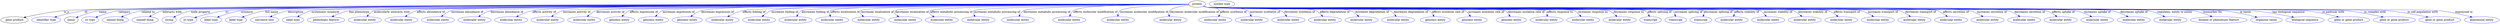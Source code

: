 digraph {
	graph [bb="0,0,10519,122"];
	node [label="\N"];
	protein	 [height=0.5,
		label=protein,
		pos="5073,104",
		width=0.97656];
	"gene product"	 [height=0.5,
		pos="56.025,18",
		width=1.5563];
	protein -> "gene product"	 [label=is_a,
		lp="287.3,61",
		pos="e,97.194,30.451 5037.8,103.94 4615.3,103.14 526.8,94.716 275.47,68 216.9,61.773 151.21,45.54 107.1,33.246"];
	id	 [color=blue,
		height=0.5,
		label="identifier type",
		pos="189.03,18",
		width=1.652];
	protein -> id	 [color=blue,
		label=id,
		lp="372.47,61",
		pos="e,227.08,31.948 5037.8,103.86 4613.2,102.19 488.91,85.477 366.14,68 321.32,61.621 271.86,46.988 236.63,35.191",
		style=solid];
	name	 [height=0.5,
		pos="296.03,18",
		width=0.81271];
	protein -> name	 [color=blue,
		label=name,
		lp="445.18,61",
		pos="e,318.94,29.662 5037.6,103.88 4615.2,102.47 550.29,88.306 429.71,68 393.58,61.916 354.6,46.183 328.1,33.975",
		style=solid];
	category	 [color=blue,
		height=0.5,
		label="iri type",
		pos="379.03,18",
		width=0.9834];
	protein -> category	 [color=blue,
		label=category,
		lp="537.12,61",
		pos="e,404.39,30.673 5037.6,103.89 4619.3,102.51 631.02,88.909 512.83,68 477.82,61.805 440.05,46.864 413.59,34.917",
		style=solid];
	"related to"	 [color=blue,
		height=0.5,
		label="named thing",
		pos="486.03,18",
		width=1.5019];
	protein -> "related to"	 [color=blue,
		label="related to",
		lp="636.26,61",
		pos="e,515.01,33.378 5037.7,103.9 4624.8,102.71 724.72,90.906 609.55,68 579.7,62.063 547.92,49.027 524.06,37.754",
		style=solid];
	"interacts with"	 [color=blue,
		height=0.5,
		label="named thing",
		pos="612.03,18",
		width=1.5019];
	protein -> "interacts with"	 [color=blue,
		label="interacts with",
		lp="736.93,61",
		pos="e,633.28,34.564 5037.8,103.96 4629.6,103.5 809.17,98.344 698.21,68 677.94,62.456 657.5,50.911 641.61,40.311",
		style=solid];
	"node property"	 [color=blue,
		height=0.5,
		label=string,
		pos="714.03,18",
		width=0.8403];
	protein -> "node property"	 [color=blue,
		label="node property",
		lp="855.1,61",
		pos="e,734.44,31.454 5037.8,103.92 4635.9,103 924.73,93.759 815.88,68 789.9,61.851 762.88,48.198 743.2,36.71",
		style=solid];
	iri	 [color=blue,
		height=0.5,
		label="iri type",
		pos="798.03,18",
		width=0.9834];
	protein -> iri	 [color=blue,
		label=iri,
		lp="973.25,61",
		pos="e,825.27,29.821 5037.7,103.94 4648.8,103.21 1180.1,95.94 966.58,68 909.91,60.584 896.28,53.974 842.03,36 839.63,35.205 837.17,34.343 \
834.71,33.441",
		style=solid];
	synonym	 [color=blue,
		height=0.5,
		label="label type",
		pos="896.03,18",
		width=1.2425];
	protein -> synonym	 [color=blue,
		label=synonym,
		lp="1058.7,61",
		pos="e,924.8,31.819 5037.8,103.85 4647.4,102.21 1137,86.957 1032.7,68 998.26,61.742 961.09,47.622 934.21,35.977",
		style=solid];
	"full name"	 [color=blue,
		height=0.5,
		label="label type",
		pos="1003,18",
		width=1.2425];
	protein -> "full name"	 [color=blue,
		label="full name",
		lp="1162.7,61",
		pos="e,1031.4,32.052 5037.8,103.85 4652.9,102.19 1237.2,86.953 1135.8,68 1102.5,61.777 1066.6,47.798 1040.6,36.199",
		style=solid];
	description	 [color=blue,
		height=0.5,
		label="narrative text",
		pos="1123,18",
		width=1.5834];
	protein -> description	 [color=blue,
		label=description,
		lp="1265.1,61",
		pos="e,1150.1,34.093 5037.8,103.87 4658.1,102.47 1332,89.616 1233.8,68 1207.6,62.231 1180.1,49.853 1159,38.858",
		style=solid];
	"systematic synonym"	 [color=blue,
		height=0.5,
		label="label type",
		pos="1243,18",
		width=1.2425];
	protein -> "systematic synonym"	 [color=blue,
		label="systematic synonym",
		lp="1391,61",
		pos="e,1264.6,34.068 5037.9,103.9 4663.7,102.85 1427.7,92.994 1333.1,68 1311.8,62.374 1290.1,50.585 1273.4,39.867",
		style=solid];
	"has phenotype"	 [color=blue,
		height=0.5,
		label="phenotypic feature",
		pos="1382,18",
		width=2.1155];
	protein -> "has phenotype"	 [color=blue,
		label="has phenotype",
		lp="1532.3,61",
		pos="e,1410.2,34.827 5037.7,103.85 4671.5,102.27 1582.9,88.347 1491.5,68 1466.2,62.365 1439.8,50.456 1419.2,39.675",
		style=solid];
	"molecularly interacts with"	 [color=blue,
		height=0.5,
		label="molecular entity",
		pos="1544,18",
		width=1.8837];
	protein -> "molecularly interacts with"	 [color=blue,
		label="molecularly interacts with",
		lp="1670.1,61",
		pos="e,1557.1,35.914 5037.7,103.81 4674.6,101.86 1638.9,85.012 1596.9,68 1584.1,62.847 1572.6,53.031 1563.7,43.452",
		style=solid];
	"affects abundance of"	 [color=blue,
		height=0.5,
		label="molecular entity",
		pos="1698,18",
		width=1.8837];
	protein -> "affects abundance of"	 [color=blue,
		label="affects abundance of",
		lp="1834.8,61",
		pos="e,1718.1,35.273 5037.8,103.89 4688.5,102.72 1858.8,92.507 1776.5,68 1758.4,62.622 1740.5,51.748 1726.4,41.51",
		style=solid];
	"increases abundance of"	 [color=blue,
		height=0.5,
		label="molecular entity",
		pos="1852,18",
		width=1.8837];
	protein -> "increases abundance of"	 [color=blue,
		label="increases abundance of",
		lp="1988.9,61",
		pos="e,1870.2,35.498 5037.8,103.89 4697.1,102.77 2001.2,93.153 1923.2,68 1906.7,62.678 1890.7,52.068 1878,41.987",
		style=solid];
	"decreases abundance of"	 [color=blue,
		height=0.5,
		label="molecular entity",
		pos="2006,18",
		width=1.8837];
	protein -> "decreases abundance of"	 [color=blue,
		label="decreases abundance of",
		lp="2154.1,61",
		pos="e,2027.1,35.273 5037.8,103.84 4707.6,102.26 2162.4,89.444 2087.9,68 2069,62.572 2050.2,51.543 2035.3,41.221",
		style=solid];
	"affects activity of"	 [color=blue,
		height=0.5,
		label="molecular entity",
		pos="2160,18",
		width=1.8837];
	protein -> "affects activity of"	 [color=blue,
		label="affects activity of",
		lp="2310.9,61",
		pos="e,2185.9,34.798 5037.7,103.77 4717.7,101.61 2332.2,85.013 2261.3,68 2237.9,62.373 2213.6,50.626 2194.7,39.932",
		style=solid];
	"increases activity of"	 [color=blue,
		height=0.5,
		label="molecular entity",
		pos="2314,18",
		width=1.8837];
	protein -> "increases activity of"	 [color=blue,
		label="increases activity of",
		lp="2449,61",
		pos="e,2334,35.256 5037.6,103.8 4725.7,101.96 2458.5,87.937 2392.1,68 2374.1,62.598 2356.3,51.722 2342.2,41.489",
		style=solid];
	"decreases activity of"	 [color=blue,
		height=0.5,
		label="molecular entity",
		pos="2468,18",
		width=1.8837];
	protein -> "decreases activity of"	 [color=blue,
		label="decreases activity of",
		lp="2591.2,61",
		pos="e,2484.6,35.462 5037.6,103.81 4735,102.11 2595.7,89.381 2533.7,68 2518.3,62.68 2503.6,52.217 2492.1,42.23",
		style=solid];
	"affects expression of"	 [color=blue,
		height=0.5,
		label="genomic entity",
		pos="2617,18",
		width=1.7475];
	protein -> "affects expression of"	 [color=blue,
		label="affects expression of",
		lp="2732.8,61",
		pos="e,2631.3,35.668 5037.7,103.81 4745.1,102.17 2732.1,90.1 2674.4,68 2660.8,62.764 2648.2,52.698 2638.3,42.963",
		style=solid];
	"increases expression of"	 [color=blue,
		height=0.5,
		label="genomic entity",
		pos="2761,18",
		width=1.7475];
	protein -> "increases expression of"	 [color=blue,
		label="increases expression of",
		lp="2881.9,61",
		pos="e,2774.8,35.9 5037.6,103.78 4754.5,101.99 2870.1,89.301 2816.2,68 2803.1,62.83 2791.2,53.012 2781.8,43.435",
		style=solid];
	"decreases expression of"	 [color=blue,
		height=0.5,
		label="genomic entity",
		pos="2905,18",
		width=1.7475];
	protein -> "decreases expression of"	 [color=blue,
		label="decreases expression of",
		lp="3044.1,61",
		pos="e,2923.4,35.218 5037.7,103.97 4770.8,103.69 3080,100.64 2977.9,68 2961,62.598 2944.5,51.871 2931.5,41.733",
		style=solid];
	"affects folding of"	 [color=blue,
		height=0.5,
		label="molecular entity",
		pos="3054,18",
		width=1.8837];
	protein -> "affects folding of"	 [color=blue,
		label="affects folding of",
		lp="3197.1,61",
		pos="e,3078.5,34.995 5037.8,103.8 4784.2,102.34 3243.9,92.453 3148.9,68 3127.1,62.389 3104.7,50.923 3087.2,40.385",
		style=solid];
	"increases folding of"	 [color=blue,
		height=0.5,
		label="molecular entity",
		pos="3208,18",
		width=1.8837];
	protein -> "increases folding of"	 [color=blue,
		label="increases folding of",
		lp="3330.2,61",
		pos="e,3225.1,35.681 5037.8,103.91 4793.6,103.2 3361,97.79 3274.6,68 3259.2,62.678 3244.4,52.32 3232.7,42.406",
		style=solid];
	"decreases folding of"	 [color=blue,
		height=0.5,
		label="molecular entity",
		pos="3362,18",
		width=1.8837];
	protein -> "decreases folding of"	 [color=blue,
		label="decreases folding of",
		lp="3464.4,61",
		pos="e,3372.6,35.798 5037.6,103.62 4799.8,101.03 3445.7,85.533 3407.3,68 3395.9,62.809 3386.2,53.255 3378.7,43.878",
		style=solid];
	"affects localization of"	 [color=blue,
		height=0.5,
		label="molecular entity",
		pos="3516,18",
		width=1.8837];
	protein -> "affects localization of"	 [color=blue,
		label="affects localization of",
		lp="3594.5,61",
		pos="e,3517.6,36.319 5037.7,103.72 4810.6,101.88 3565.5,90.72 3534,68 3526.9,62.862 3522.6,54.624 3520,46.304",
		style=solid];
	"increases localization of"	 [color=blue,
		height=0.5,
		label="molecular entity",
		pos="3670,18",
		width=1.8837];
	protein -> "increases localization of"	 [color=blue,
		label="increases localization of",
		lp="3731.7,61",
		pos="e,3661.4,36.008 5037.8,103.77 4822.1,102.3 3688.5,93.371 3663.8,68 3658,62.121 3657.3,53.833 3658.8,45.693",
		style=solid];
	"decreases localization of"	 [color=blue,
		height=0.5,
		label="molecular entity",
		pos="3824,18",
		width=1.8837];
	protein -> "decreases localization of"	 [color=blue,
		label="decreases localization of",
		lp="3876.8,61",
		pos="e,3810.2,35.735 5037.9,103.67 4835.7,101.69 3829.5,90.683 3807.4,68 3801.3,61.71 3802.1,53.115 3805.5,44.826",
		style=solid];
	"affects metabolic processing of"	 [color=blue,
		height=0.5,
		label="molecular entity",
		pos="3978,18",
		width=1.8837];
	protein -> "affects metabolic processing of"	 [color=blue,
		label="affects metabolic processing of",
		lp="4040.2,61",
		pos="e,3959.7,35.336 5037.7,103.53 4849.4,100.97 3972.1,87.964 3952.7,68 3946,61.081 3948.3,52.036 3953.6,43.544",
		style=solid];
	"increases metabolic processing of"	 [color=blue,
		height=0.5,
		label="molecular entity",
		pos="4132,18",
		width=1.8837];
	protein -> "increases metabolic processing of"	 [color=blue,
		label="increases metabolic processing of",
		lp="4233.3,61",
		pos="e,4129.1,36.343 5037.8,103.9 4871.7,103.29 4172.3,98.875 4138.5,68 4132.5,62.52 4130,54.441 4129.2,46.369",
		style=solid];
	"decreases metabolic processing of"	 [color=blue,
		height=0.5,
		label="molecular entity",
		pos="4314,18",
		width=1.8837];
	protein -> "decreases metabolic processing of"	 [color=blue,
		label="decreases metabolic processing of",
		lp="4440.5,61",
		pos="e,4319.9,35.997 5037.6,103.17 4895.6,99.74 4374.2,85.961 4344.2,68 4335.5,62.805 4329,54.054 4324.3,45.311",
		style=solid];
	"affects molecular modification of"	 [color=blue,
		height=0.5,
		label="molecular entity",
		pos="4528,18",
		width=1.8837];
	protein -> "affects molecular modification of"	 [color=blue,
		label="affects molecular modification of",
		lp="4644,61",
		pos="e,4531.2,36.266 5037.9,103.66 4927,102.31 4589.8,95.915 4550.1,68 4542.6,62.75 4537.6,54.373 4534.3,45.965",
		style=solid];
	"increases molecular modification of"	 [color=blue,
		height=0.5,
		label="molecular entity",
		pos="4737,18",
		width=1.8837];
	protein -> "increases molecular modification of"	 [color=blue,
		label="increases molecular modification of",
		lp="4849.1,61",
		pos="e,4736.4,36.334 5037.8,102.36 4958.3,98.329 4770.1,86.893 4748.8,68 4742.6,62.511 4739.4,54.43 4737.7,46.358",
		style=solid];
	"decreases molecular modification of"	 [color=blue,
		height=0.5,
		label="molecular entity",
		pos="4960,18",
		width=1.8837];
	protein -> "decreases molecular modification of"	 [color=blue,
		label="decreases molecular modification of",
		lp="5059.3,61",
		pos="e,4953.8,36.279 5039.5,98.089 5009,91.948 4967.3,81.368 4957.5,68 4953,61.839 4951.8,54.006 4952.3,46.378",
		style=solid];
	"affects synthesis of"	 [color=blue,
		height=0.5,
		label="molecular entity",
		pos="5149,18",
		width=1.8837];
	protein -> "affects synthesis of"	 [color=blue,
		label="affects synthesis of",
		lp="5221.6,61",
		pos="e,5161.5,35.832 5100.4,92.67 5105.9,90.437 5111.7,88.127 5117,86 5137.8,77.765 5151.3,86.43 5164,68 5168.7,61.205 5168.2,52.923 \
5165.5,45.07",
		style=solid];
	"increases synthesis of"	 [color=blue,
		height=0.5,
		label="molecular entity",
		pos="5303,18",
		width=1.8837];
	protein -> "increases synthesis of"	 [color=blue,
		label="increases synthesis of",
		lp="5351.7,61",
		pos="e,5299,36.157 5099.1,91.929 5104.9,89.648 5111.1,87.508 5117,86 5152.1,77.057 5249.5,88.956 5279,68 5286.7,62.576 5292,54.046 5295.6,\
45.557",
		style=solid];
	"decreases synthesis of"	 [color=blue,
		height=0.5,
		label="molecular entity",
		pos="5457,18",
		width=1.8837];
	protein -> "decreases synthesis of"	 [color=blue,
		label="decreases synthesis of",
		lp="5495.8,61",
		pos="e,5447.4,36.083 5099.1,91.702 5104.9,89.435 5111.1,87.358 5117,86 5181.9,71.199 5356.7,98.268 5416,68 5426.3,62.739 5435,53.61 5441.6,\
44.581",
		style=solid];
	"affects degradation of"	 [color=blue,
		height=0.5,
		label="molecular entity",
		pos="5611,18",
		width=1.8837];
	protein -> "affects degradation of"	 [color=blue,
		label="affects degradation of",
		lp="5643.9,61",
		pos="e,5599.2,35.737 5099.1,91.613 5104.9,89.351 5111.1,87.299 5117,86 5213.7,64.946 5471.6,108.17 5562,68 5574,62.681 5584.6,52.974 \
5592.8,43.519",
		style=solid];
	"increases degradation of"	 [color=blue,
		height=0.5,
		label="molecular entity",
		pos="5765,18",
		width=1.8837];
	protein -> "increases degradation of"	 [color=blue,
		label="increases degradation of",
		lp="5800,61",
		pos="e,5750.9,35.828 5099.1,91.567 5104.9,89.309 5111.1,87.269 5117,86 5181.4,72.323 5647.9,92.387 5709,68 5722.2,62.741 5734.3,52.909 \
5743.9,43.347",
		style=solid];
	"decreases degradation of"	 [color=blue,
		height=0.5,
		label="molecular entity",
		pos="5919,18",
		width=1.8837];
	protein -> "decreases degradation of"	 [color=blue,
		label="decreases degradation of",
		lp="5961.2,61",
		pos="e,5907.8,35.803 5099.1,91.538 5104.8,89.281 5111,87.25 5117,86 5199.2,68.83 5795.4,102.22 5872,68 5883.6,62.814 5893.7,53.261 5901.6,\
43.884",
		style=solid];
	"affects mutation rate of"	 [color=blue,
		height=0.5,
		label="genomic entity",
		pos="6072,18",
		width=1.7475];
	protein -> "affects mutation rate of"	 [color=blue,
		label="affects mutation rate of",
		lp="6116,61",
		pos="e,6063.5,36.23 5099.1,91.518 5104.8,89.263 5111,87.237 5117,86 5166.9,75.679 5988.6,91.089 6034,68 6044,62.908 6052.2,53.812 6058.3,\
44.762",
		style=solid];
	"increases mutation rate of"	 [color=blue,
		height=0.5,
		label="genomic entity",
		pos="6225,18",
		width=1.7475];
	protein -> "increases mutation rate of"	 [color=blue,
		label="increases mutation rate of",
		lp="6275.1,61",
		pos="e,6215.8,36.267 5099.1,91.506 5104.8,89.251 5111,87.229 5117,86 5175.2,74.06 6131.8,94.156 6185,68 6195.3,62.95 6203.8,53.862 6210.3,\
44.807",
		style=solid];
	"decreases mutation rate of"	 [color=blue,
		height=0.5,
		label="genomic entity",
		pos="6386,18",
		width=1.7475];
	protein -> "decreases mutation rate of"	 [color=blue,
		label="decreases mutation rate of",
		lp="6441.3,61",
		pos="e,6378.6,36.211 5099,91.496 5104.8,89.242 5111,87.222 5117,86 5184.2,72.281 6290.4,100.11 6351,68 6360.6,62.939 6368.1,53.973 6373.6,\
45.018",
		style=solid];
	"affects response to"	 [color=blue,
		height=0.5,
		label="molecular entity",
		pos="6535,18",
		width=1.8837];
	protein -> "affects response to"	 [color=blue,
		label="affects response to",
		lp="6582,61",
		pos="e,6534.3,36.294 5099,91.488 5104.8,89.234 5111,87.217 5117,86 5155.2,78.24 6487.7,91.164 6519,68 6526,62.836 6530,54.591 6532.3,\
46.274",
		style=solid];
	"increases response to"	 [color=blue,
		height=0.5,
		label="molecular entity",
		pos="6689,18",
		width=1.8837];
	protein -> "increases response to"	 [color=blue,
		label="increases response to",
		lp="6719.1,61",
		pos="e,6676.6,35.893 5099,91.483 5104.8,89.23 5111,87.214 5117,86 5199.8,69.205 6560,100.41 6638,68 6650.4,62.872 6661.4,53.195 6670,\
43.711",
		style=solid];
	"decreases response to"	 [color=blue,
		height=0.5,
		label="molecular entity",
		pos="6843,18",
		width=1.8837];
	protein -> "decreases response to"	 [color=blue,
		label="decreases response to",
		lp="6867.3,61",
		pos="e,6827.7,35.71 5099,91.478 5104.8,89.226 5111,87.211 5117,86 5207.7,67.661 6695.1,99.608 6782,68 6796.4,62.767 6809.9,52.561 6820.5,\
42.728",
		style=solid];
	"affects splicing of"	 [color=blue,
		height=0.5,
		label=transcript,
		pos="6972,18",
		width=1.2084];
	protein -> "affects splicing of"	 [color=blue,
		label="affects splicing of",
		lp="7000.1,61",
		pos="e,6963.2,35.797 5099,91.474 5104.8,89.222 5111,87.208 5117,86 5166.4,76.027 6886.7,90.066 6932,68 6942.5,62.912 6951.1,53.637 6957.6,\
44.445",
		style=solid];
	"increases splicing of"	 [color=blue,
		height=0.5,
		label=transcript,
		pos="7077,18",
		width=1.2084];
	protein -> "increases splicing of"	 [color=blue,
		label="increases splicing of",
		lp="7123.2,61",
		pos="e,7073.8,36.005 5099,91.472 5104.8,89.219 5111,87.206 5117,86 5169.8,75.373 7008.9,97.239 7054,68 7062,62.87 7067.2,54.25 7070.6,\
45.6",
		style=solid];
	"decreases splicing of"	 [color=blue,
		height=0.5,
		label=transcript,
		pos="7182,18",
		width=1.2084];
	protein -> "decreases splicing of"	 [color=blue,
		label="decreases splicing of",
		lp="7249.3,61",
		pos="e,7188.7,36.096 5099,91.469 5104.8,89.217 5111,87.204 5117,86 5145.2,80.338 7163.8,88.389 7184,68 7189.7,62.274 7191,54.128 7190.3,\
46.069",
		style=solid];
	"affects stability of"	 [color=blue,
		height=0.5,
		label="molecular entity",
		pos="7311,18",
		width=1.8837];
	protein -> "affects stability of"	 [color=blue,
		label="affects stability of",
		lp="7369.4,61",
		pos="e,7317.2,36.101 5099,91.467 5104.8,89.214 5111,87.203 5117,86 5146.9,79.995 7290.6,89.646 7312,68 7317.7,62.279 7319.1,54.134 7318.6,\
46.075",
		style=solid];
	"increases stability of"	 [color=blue,
		height=0.5,
		label="molecular entity",
		pos="7465,18",
		width=1.8837];
	protein -> "increases stability of"	 [color=blue,
		label="increases stability of",
		lp="7499.6,61",
		pos="e,7455.5,36.319 5099,91.465 5104.8,89.213 5111,87.202 5117,86 5179.9,73.39 7366.2,95.638 7424,68 7434.5,63.01 7443.1,53.935 7449.8,\
44.871",
		style=solid];
	"decreases stability of"	 [color=blue,
		height=0.5,
		label="molecular entity",
		pos="7619,18",
		width=1.8837];
	protein -> "decreases stability of"	 [color=blue,
		label="decreases stability of",
		lp="7643.7,61",
		pos="e,7604.6,35.712 5099,91.463 5104.8,89.211 5111,87.2 5117,86 5183.6,72.656 7497.5,91.879 7561,68 7574.8,62.821 7587.5,52.763 7597.5,\
43.018",
		style=solid];
	"affects transport of"	 [color=blue,
		height=0.5,
		label="molecular entity",
		pos="7773,18",
		width=1.8837];
	protein -> "affects transport of"	 [color=blue,
		label="affects transport of",
		lp="7785.8,61",
		pos="e,7756.1,35.51 5099,91.461 5104.8,89.209 5111,87.199 5117,86 5187.5,71.879 7637.8,90.898 7706,68 7721.7,62.744 7736.6,52.287 7748.5,\
42.289",
		style=solid];
	"increases transport of"	 [color=blue,
		height=0.5,
		label="molecular entity",
		pos="7927,18",
		width=1.8837];
	protein -> "increases transport of"	 [color=blue,
		label="increases transport of",
		lp="7934.9,61",
		pos="e,7905.4,35.069 5099,91.459 5104.8,89.208 5111,87.198 5117,86 5265.5,56.3 7696.1,108.26 7842,68 7861.6,62.596 7881.3,51.453 7896.8,\
41.055",
		style=solid];
	"decreases transport of"	 [color=blue,
		height=0.5,
		label="molecular entity",
		pos="8081,18",
		width=1.8837];
	protein -> "decreases transport of"	 [color=blue,
		label="decreases transport of",
		lp="8092.1,61",
		pos="e,8059.9,35.314 5099,91.458 5104.8,89.206 5111,87.197 5117,86 5274,54.617 7845,111.77 7999,68 8017.9,62.627 8036.8,51.603 8051.7,\
41.27",
		style=solid];
	"affects secretion of"	 [color=blue,
		height=0.5,
		label="molecular entity",
		pos="8235,18",
		width=1.8837];
	protein -> "affects secretion of"	 [color=blue,
		label="affects secretion of",
		lp="8240.2,61",
		pos="e,8215.1,35.305 5099,91.456 5104.8,89.205 5111,87.196 5117,86 5199.8,69.462 8076.1,91.984 8157,68 8175,62.666 8192.8,51.795 8206.9,\
41.549",
		style=solid];
	"increases secretion of"	 [color=blue,
		height=0.5,
		label="molecular entity",
		pos="8389,18",
		width=1.8837];
	protein -> "increases secretion of"	 [color=blue,
		label="increases secretion of",
		lp="8392.3,61",
		pos="e,8365.4,35.09 5099,91.455 5104.8,89.204 5111,87.195 5117,86 5290.3,51.423 8125.9,112.01 8297,68 8318.3,62.524 8340,51.066 8357,\
40.498",
		style=solid];
	"decreases secretion of"	 [color=blue,
		height=0.5,
		label="molecular entity",
		pos="8543,18",
		width=1.8837];
	protein -> "decreases secretion of"	 [color=blue,
		label="decreases secretion of",
		lp="8550.4,61",
		pos="e,8520.8,35.082 5099,91.454 5104.8,89.203 5111,87.195 5117,86 5208,67.859 8366.5,92.159 8456,68 8476.2,62.563 8496.5,51.264 8512.5,\
40.78",
		style=solid];
	"affects uptake of"	 [color=blue,
		height=0.5,
		label="molecular entity",
		pos="8697,18",
		width=1.8837];
	protein -> "affects uptake of"	 [color=blue,
		label="affects uptake of",
		lp="8693.5,61",
		pos="e,8676.2,35.318 5099,91.453 5104.8,89.201 5111,87.194 5117,86 5212.3,67.002 8522.6,94.775 8616,68 8634.8,62.634 8653.4,51.61 8668.1,\
41.276",
		style=solid];
	"increases uptake of"	 [color=blue,
		height=0.5,
		label="molecular entity",
		pos="8851,18",
		width=1.8837];
	protein -> "increases uptake of"	 [color=blue,
		label="increases uptake of",
		lp="8837.7,61",
		pos="e,8824,34.62 5099,91.452 5104.8,89.201 5111,87.193 5117,86 5314.6,46.631 8547.4,112.18 8744,68 8769,62.386 8795.1,50.352 8815.2,\
39.497",
		style=solid];
	"decreases uptake of"	 [color=blue,
		height=0.5,
		label="molecular entity",
		pos="9005,18",
		width=1.8837];
	protein -> "decreases uptake of"	 [color=blue,
		label="decreases uptake of",
		lp="8990.8,61",
		pos="e,8977.2,34.624 5099,91.451 5104.8,89.2 5111,87.193 5117,86 5322.9,45.013 8690,112.92 8895,68 8920.6,62.393 8947.4,50.359 8968.2,\
39.503",
		style=solid];
	"regulates, entity to entity"	 [color=blue,
		height=0.5,
		label="molecular entity",
		pos="9159,18",
		width=1.8837];
	protein -> "regulates, entity to entity"	 [color=blue,
		label="regulates, entity to entity",
		lp="9160.6,61",
		pos="e,9131.5,34.625 5099,91.45 5104.8,89.199 5111,87.192 5117,86 5331.3,43.351 8836.7,115.11 9050,68 9075.4,62.394 9102,50.36 9122.5,\
39.503",
		style=solid];
	"biomarker for"	 [color=blue,
		height=0.5,
		label="disease or phenotypic feature",
		pos="9358,18",
		width=3.1523];
	protein -> "biomarker for"	 [color=blue,
		label="biomarker for",
		lp="9318.7,61",
		pos="e,9325.1,35.263 5098.6,91.632 5104.5,89.307 5110.9,87.224 5117,86 5341.4,41.379 9009.6,112.06 9234,68 9262.4,62.44 9292.4,50.482 \
9315.9,39.654",
		style=solid];
	"in taxon"	 [color=blue,
		height=0.5,
		label="organism taxon",
		pos="9554,18",
		width=1.7978];
	protein -> "in taxon"	 [color=blue,
		label="in taxon",
		lp="9453.8,61",
		pos="e,9512.5,31.988 5098.6,91.632 5104.5,89.307 5110.9,87.223 5117,86 5232.7,63.009 9244.1,83.15 9361,68 9409.9,61.671 9464,46.931 9502.5,\
35.086",
		style=solid];
	"has biological sequence"	 [color=blue,
		height=0.5,
		label="biological sequence",
		pos="9717,18",
		width=2.2247];
	protein -> "has biological sequence"	 [color=blue,
		label="has biological sequence",
		lp="9632.5,61",
		pos="e,9665.7,31.986 5098.6,91.631 5104.5,89.306 5110.9,87.223 5117,86 5235.9,62.371 9359.5,80.826 9480,68 9540.5,61.56 9608.4,46.425 \
9655.9,34.482",
		style=solid];
	"in pathway with"	 [color=blue,
		height=0.5,
		label="gene or gene product",
		pos="9900,18",
		width=2.3474];
	protein -> "in pathway with"	 [color=blue,
		label="in pathway with",
		lp="9820.1,61",
		pos="e,9853.7,33.191 5098.6,91.63 5104.5,89.305 5110.9,87.222 5117,86 5242,61.176 9576.6,84.039 9703,68 9751.4,61.857 9805,47.761 9844.1,\
36.097",
		style=solid];
	"in complex with"	 [color=blue,
		height=0.5,
		label="gene or gene product",
		pos="10087,18",
		width=2.3474];
	protein -> "in complex with"	 [color=blue,
		label="in complex with",
		lp="9993.5,61",
		pos="e,10037,32.709 5098.6,91.63 5104.5,89.305 5110.9,87.222 5117,86 5246.5,60.286 9737.9,83.097 9869,68 9923.4,61.737 9984,47.203 10028,\
35.41",
		style=solid];
	"in cell population with"	 [color=blue,
		height=0.5,
		label="gene or gene product",
		pos="10274,18",
		width=2.3474];
	protein -> "in cell population with"	 [color=blue,
		label="in cell population with",
		lp="10190,61",
		pos="e,10223,32.351 5098.6,91.629 5104.5,89.304 5110.9,87.221 5117,86 5251.2,59.354 9907,82.805 10043,68 10101,61.651 10167,46.793 10213,\
34.913",
		style=solid];
	"expressed in"	 [color=blue,
		height=0.5,
		label="anatomical entity",
		pos="10448,18",
		width=1.9792];
	protein -> "expressed in"	 [color=blue,
		label="expressed in",
		lp="10361,61",
		pos="e,10405,32.473 5098.6,91.628 5104.5,89.303 5110.9,87.221 5117,86 5257.1,58.207 10115,86.476 10257,68 10305,61.77 10358,47.326 10396,\
35.557",
		style=solid];
	"macromolecular machine_name"	 [color=blue,
		height=0.5,
		label="symbol type",
		pos="5180,104",
		width=1.4885];
}
